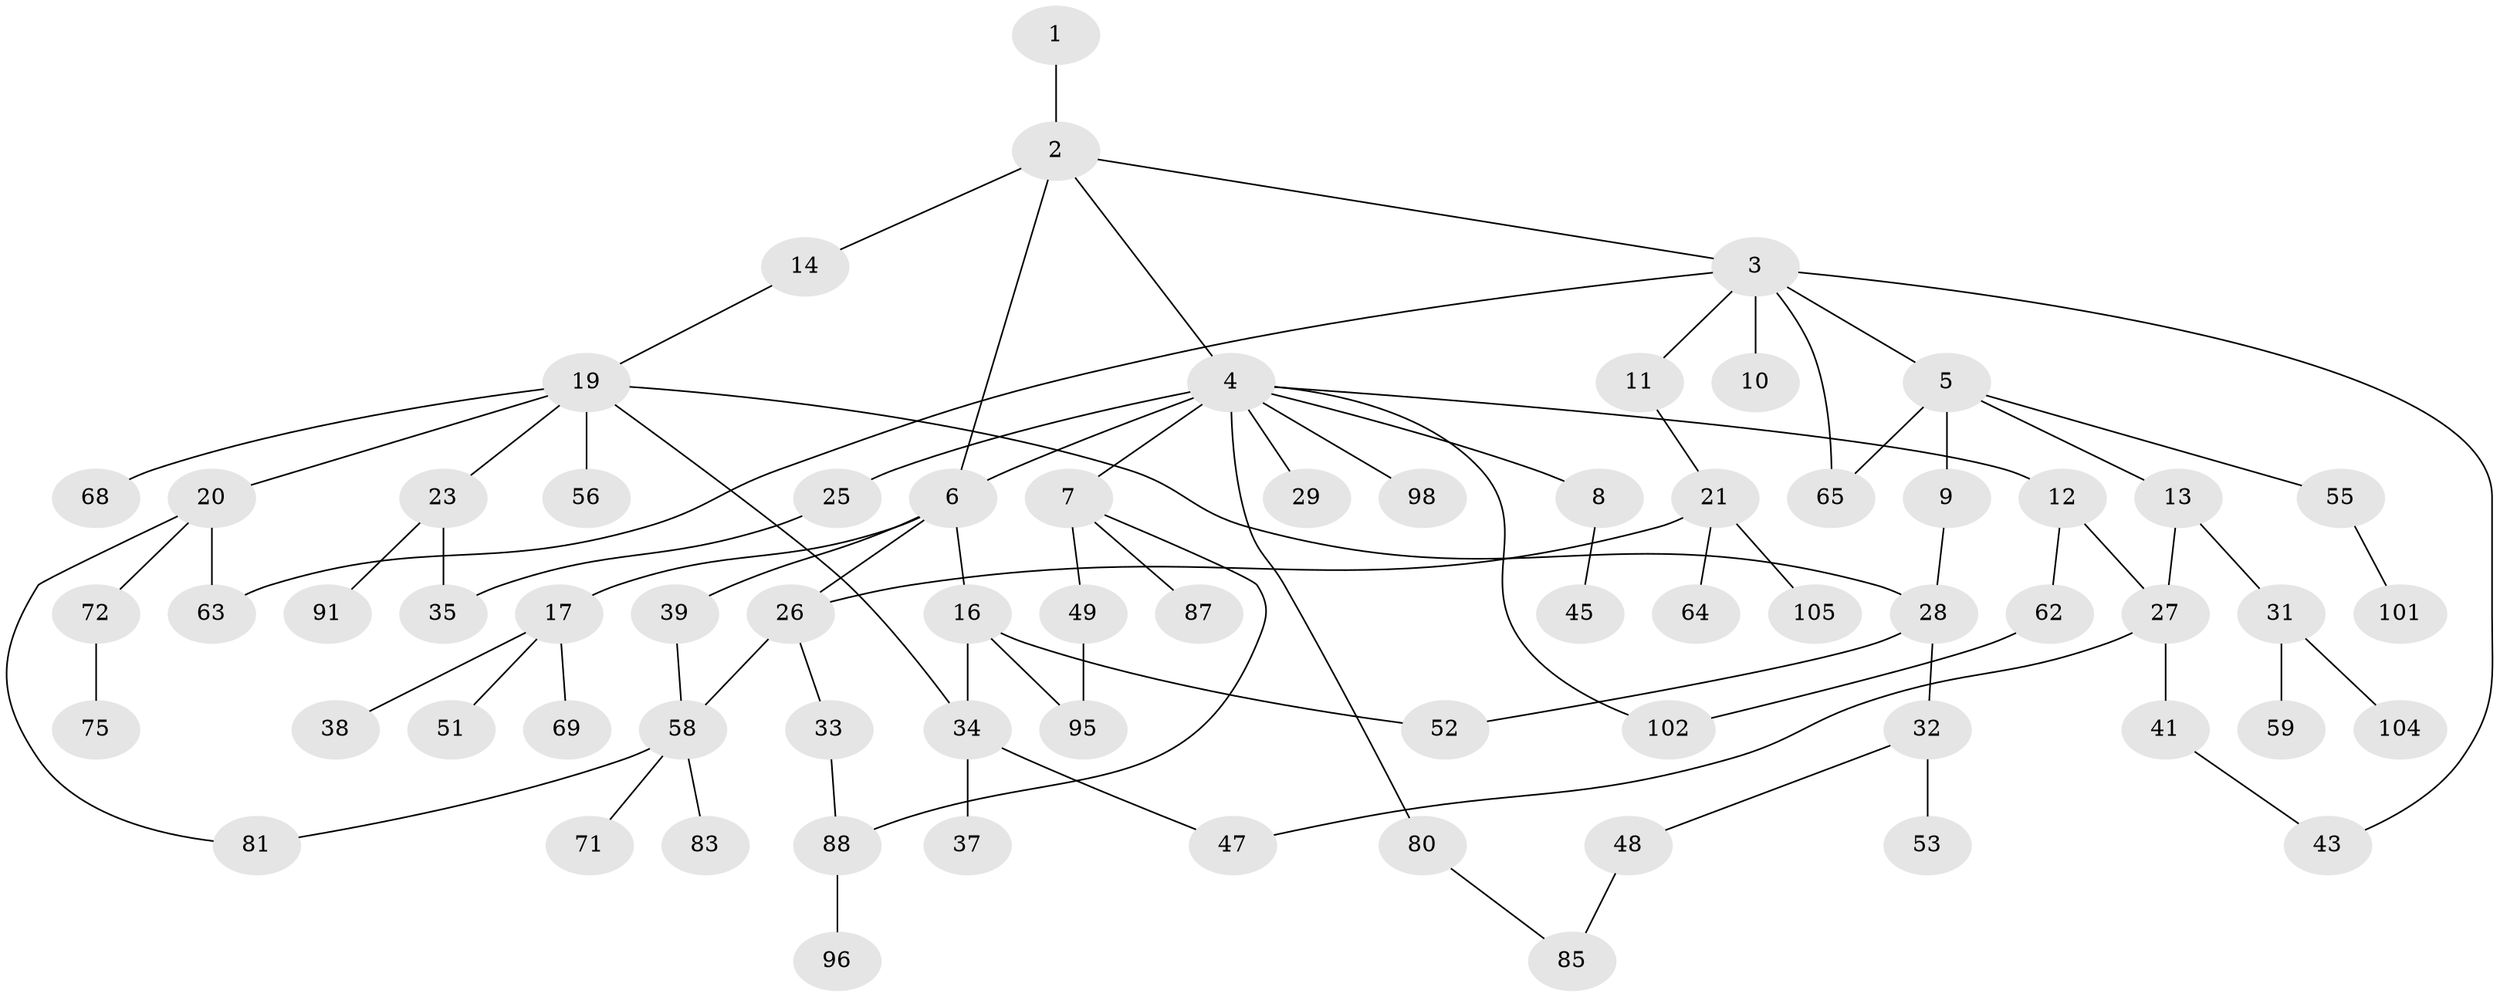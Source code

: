 // Generated by graph-tools (version 1.1) at 2025/23/03/03/25 07:23:33]
// undirected, 69 vertices, 85 edges
graph export_dot {
graph [start="1"]
  node [color=gray90,style=filled];
  1;
  2 [super="+30"];
  3 [super="+93"];
  4 [super="+18"];
  5;
  6 [super="+99"];
  7 [super="+61"];
  8 [super="+74"];
  9 [super="+22"];
  10;
  11;
  12 [super="+24"];
  13 [super="+15"];
  14;
  16 [super="+94"];
  17 [super="+40"];
  19 [super="+42"];
  20 [super="+50"];
  21 [super="+76"];
  23 [super="+60"];
  25 [super="+78"];
  26 [super="+54"];
  27 [super="+90"];
  28 [super="+79"];
  29 [super="+44"];
  31 [super="+36"];
  32 [super="+92"];
  33 [super="+67"];
  34 [super="+77"];
  35 [super="+57"];
  37;
  38;
  39 [super="+100"];
  41 [super="+46"];
  43;
  45;
  47 [super="+82"];
  48;
  49;
  51;
  52;
  53;
  55 [super="+89"];
  56;
  58 [super="+103"];
  59;
  62 [super="+66"];
  63;
  64;
  65 [super="+70"];
  68;
  69 [super="+73"];
  71;
  72;
  75;
  80 [super="+84"];
  81;
  83;
  85 [super="+86"];
  87;
  88 [super="+97"];
  91;
  95;
  96;
  98;
  101;
  102;
  104;
  105;
  1 -- 2;
  2 -- 3;
  2 -- 4;
  2 -- 14;
  2 -- 6;
  3 -- 5;
  3 -- 10;
  3 -- 11;
  3 -- 43;
  3 -- 63;
  3 -- 65;
  4 -- 6;
  4 -- 7;
  4 -- 8;
  4 -- 12;
  4 -- 80;
  4 -- 98;
  4 -- 25;
  4 -- 29;
  4 -- 102;
  5 -- 9;
  5 -- 13;
  5 -- 55;
  5 -- 65;
  6 -- 16;
  6 -- 17;
  6 -- 39;
  6 -- 26;
  7 -- 49;
  7 -- 87;
  7 -- 88;
  8 -- 45;
  9 -- 28;
  11 -- 21;
  12 -- 27;
  12 -- 62;
  13 -- 31;
  13 -- 27;
  14 -- 19;
  16 -- 95;
  16 -- 52;
  16 -- 34;
  17 -- 38;
  17 -- 51;
  17 -- 69;
  19 -- 20;
  19 -- 23;
  19 -- 34;
  19 -- 56;
  19 -- 68;
  19 -- 28;
  20 -- 72;
  20 -- 81;
  20 -- 63;
  21 -- 26;
  21 -- 64;
  21 -- 105;
  23 -- 91;
  23 -- 35;
  25 -- 35;
  26 -- 33;
  26 -- 58;
  27 -- 41;
  27 -- 47;
  28 -- 32;
  28 -- 52;
  31 -- 59;
  31 -- 104;
  32 -- 48;
  32 -- 53;
  33 -- 88;
  34 -- 37;
  34 -- 47;
  39 -- 58;
  41 -- 43;
  48 -- 85;
  49 -- 95;
  55 -- 101;
  58 -- 71;
  58 -- 81;
  58 -- 83;
  62 -- 102;
  72 -- 75;
  80 -- 85;
  88 -- 96;
}
